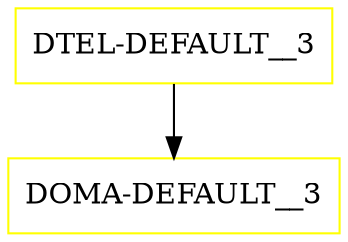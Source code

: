 digraph G {
  "DTEL-DEFAULT__3" [shape=box,color=yellow];
  "DOMA-DEFAULT__3" [shape=box,color=yellow,URL="./DOMA_DEFAULT__3.html"];
  "DTEL-DEFAULT__3" -> "DOMA-DEFAULT__3";
}
